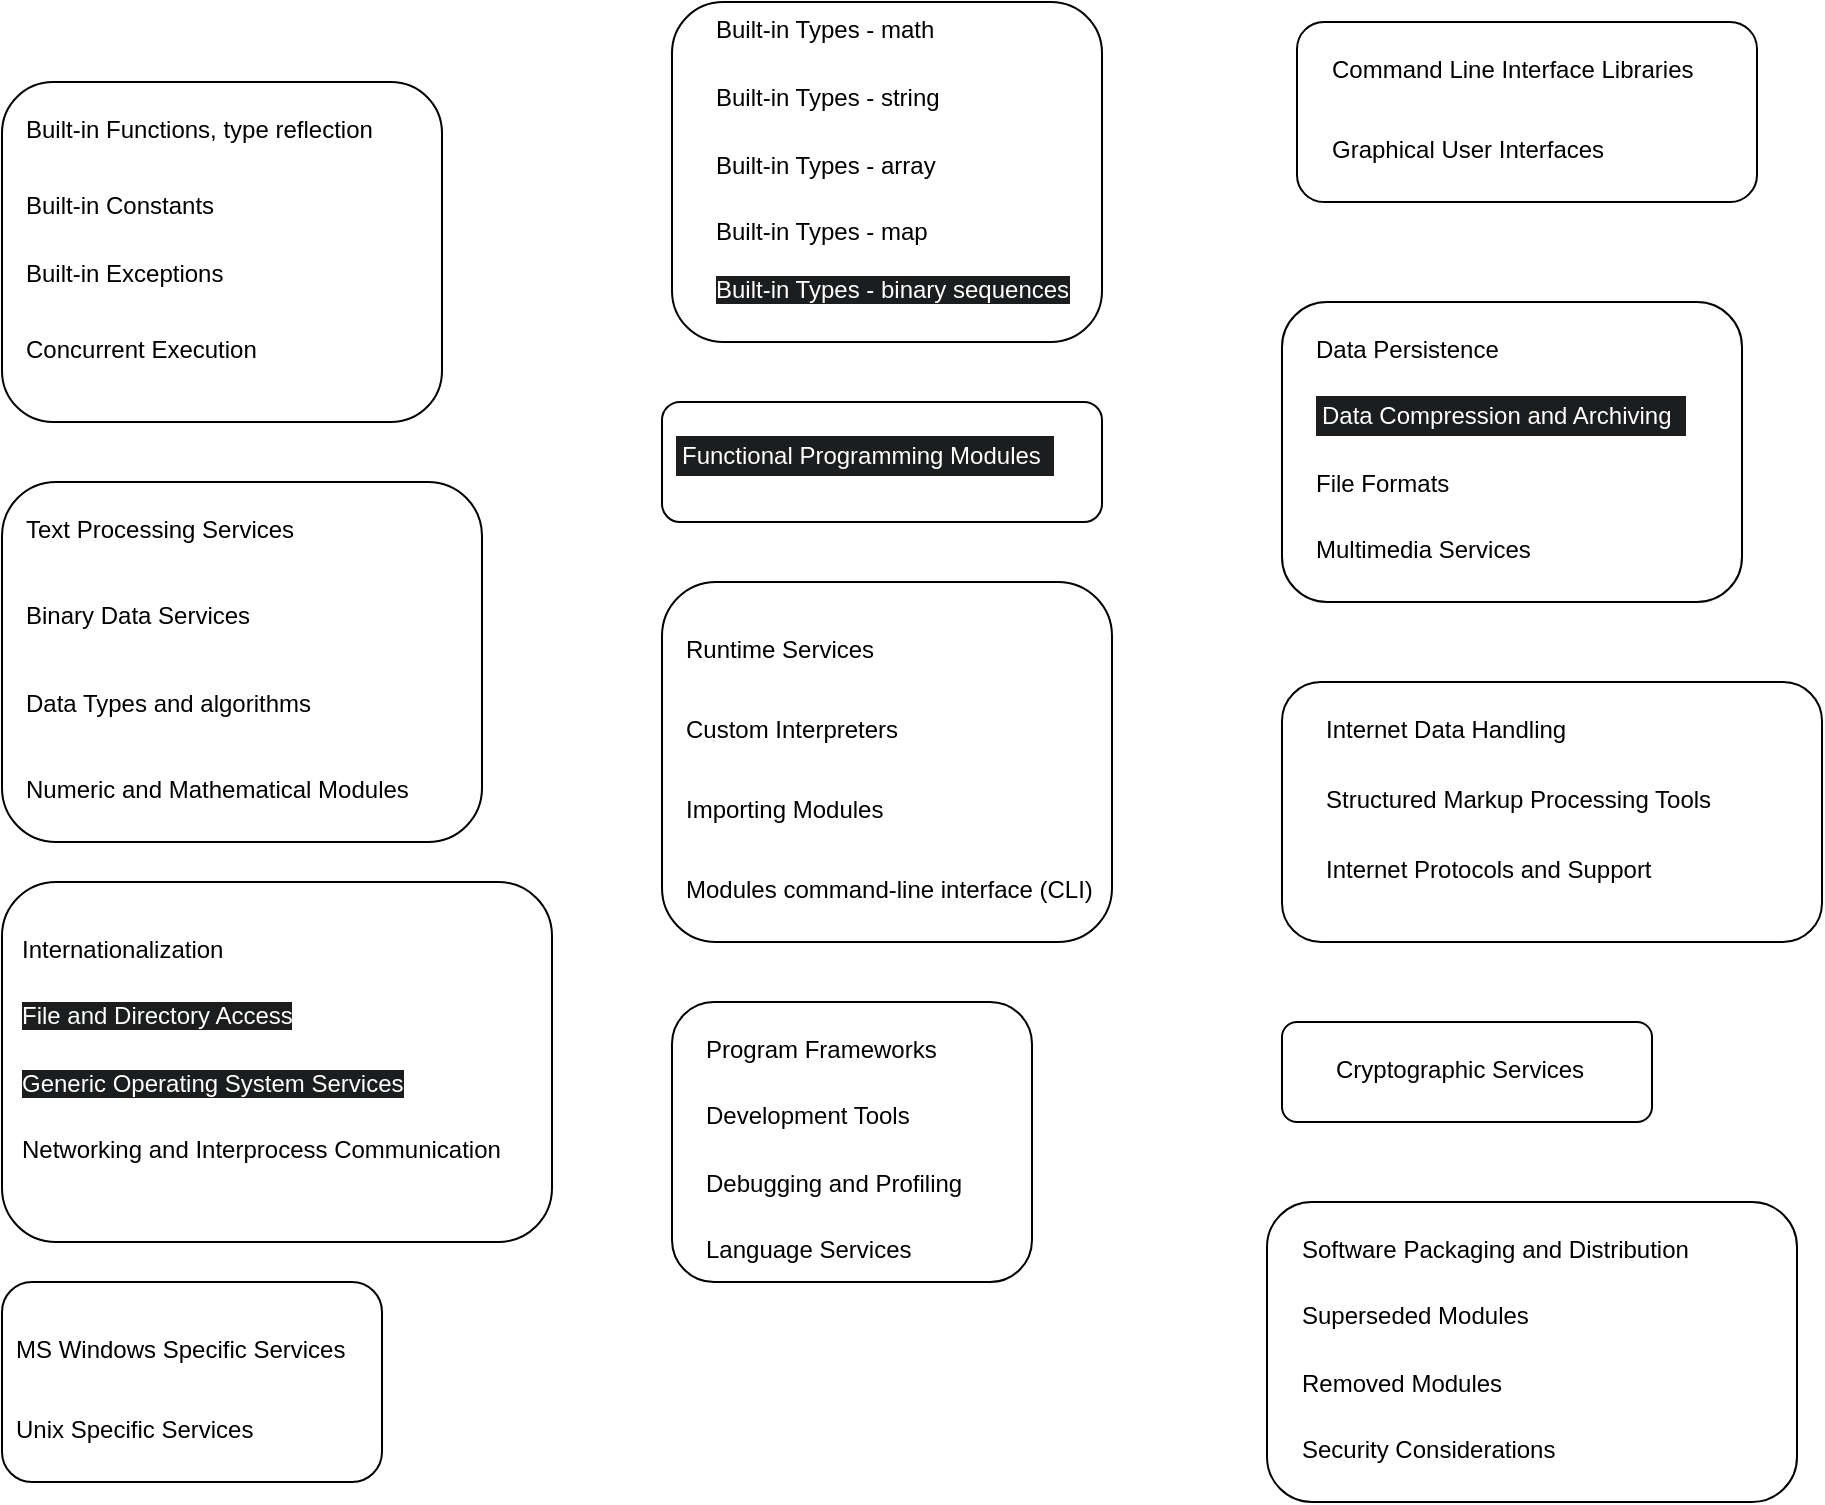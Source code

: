 <mxfile version="26.2.2">
  <diagram name="Page-1" id="Q-Jz2LdGf_XSwzk5DKA-">
    <mxGraphModel dx="1051" dy="1696" grid="1" gridSize="10" guides="1" tooltips="1" connect="1" arrows="1" fold="1" page="1" pageScale="1" pageWidth="850" pageHeight="1100" math="0" shadow="0">
      <root>
        <mxCell id="0" />
        <mxCell id="1" parent="0" />
        <mxCell id="jLitlZsBFSlxYPEOtN3C-50" value="" style="group" vertex="1" connectable="0" parent="1">
          <mxGeometry x="390" y="120" width="220" height="170" as="geometry" />
        </mxCell>
        <mxCell id="jLitlZsBFSlxYPEOtN3C-6" value="Built-in Functions, type reflection" style="text;whiteSpace=wrap;html=1;" vertex="1" parent="jLitlZsBFSlxYPEOtN3C-50">
          <mxGeometry x="10" y="10" width="200" height="30" as="geometry" />
        </mxCell>
        <mxCell id="jLitlZsBFSlxYPEOtN3C-7" value="Built-in Constants" style="text;whiteSpace=wrap;html=1;" vertex="1" parent="jLitlZsBFSlxYPEOtN3C-50">
          <mxGeometry x="10" y="48" width="120" height="30" as="geometry" />
        </mxCell>
        <mxCell id="jLitlZsBFSlxYPEOtN3C-13" value="Built-in Exceptions" style="text;whiteSpace=wrap;html=1;" vertex="1" parent="jLitlZsBFSlxYPEOtN3C-50">
          <mxGeometry x="10" y="82" width="130" height="40" as="geometry" />
        </mxCell>
        <mxCell id="jLitlZsBFSlxYPEOtN3C-26" value="Concurrent Execution" style="text;whiteSpace=wrap;html=1;" vertex="1" parent="jLitlZsBFSlxYPEOtN3C-50">
          <mxGeometry x="10" y="120" width="150" height="40" as="geometry" />
        </mxCell>
        <mxCell id="jLitlZsBFSlxYPEOtN3C-49" value="" style="rounded=1;whiteSpace=wrap;html=1;fillColor=none;" vertex="1" parent="jLitlZsBFSlxYPEOtN3C-50">
          <mxGeometry width="220" height="170" as="geometry" />
        </mxCell>
        <mxCell id="jLitlZsBFSlxYPEOtN3C-53" value="" style="group" vertex="1" connectable="0" parent="1">
          <mxGeometry x="390" y="320" width="240" height="180" as="geometry" />
        </mxCell>
        <mxCell id="jLitlZsBFSlxYPEOtN3C-14" value="Text Processing Services" style="text;whiteSpace=wrap;html=1;" vertex="1" parent="jLitlZsBFSlxYPEOtN3C-53">
          <mxGeometry x="10" y="10" width="170" height="40" as="geometry" />
        </mxCell>
        <mxCell id="jLitlZsBFSlxYPEOtN3C-15" value="Binary Data Services" style="text;whiteSpace=wrap;html=1;" vertex="1" parent="jLitlZsBFSlxYPEOtN3C-53">
          <mxGeometry x="10" y="53" width="150" height="40" as="geometry" />
        </mxCell>
        <mxCell id="jLitlZsBFSlxYPEOtN3C-16" value="Data Types and algorithms" style="text;whiteSpace=wrap;html=1;" vertex="1" parent="jLitlZsBFSlxYPEOtN3C-53">
          <mxGeometry x="10" y="97" width="180" height="40" as="geometry" />
        </mxCell>
        <mxCell id="jLitlZsBFSlxYPEOtN3C-17" value="Numeric and Mathematical Modules" style="text;whiteSpace=wrap;html=1;" vertex="1" parent="jLitlZsBFSlxYPEOtN3C-53">
          <mxGeometry x="10" y="140" width="230" height="40" as="geometry" />
        </mxCell>
        <mxCell id="jLitlZsBFSlxYPEOtN3C-52" value="" style="rounded=1;whiteSpace=wrap;html=1;fillColor=none;" vertex="1" parent="jLitlZsBFSlxYPEOtN3C-53">
          <mxGeometry width="240" height="180" as="geometry" />
        </mxCell>
        <mxCell id="jLitlZsBFSlxYPEOtN3C-58" value="" style="group" vertex="1" connectable="0" parent="1">
          <mxGeometry x="390" y="520" width="275" height="180" as="geometry" />
        </mxCell>
        <mxCell id="jLitlZsBFSlxYPEOtN3C-27" value="Networking and Interprocess Communication" style="text;whiteSpace=wrap;html=1;" vertex="1" parent="jLitlZsBFSlxYPEOtN3C-58">
          <mxGeometry x="7.5" y="120" width="255" height="40" as="geometry" />
        </mxCell>
        <mxCell id="jLitlZsBFSlxYPEOtN3C-32" value="Internationalization" style="text;whiteSpace=wrap;html=1;" vertex="1" parent="jLitlZsBFSlxYPEOtN3C-58">
          <mxGeometry x="7.5" y="20" width="140" height="40" as="geometry" />
        </mxCell>
        <mxCell id="jLitlZsBFSlxYPEOtN3C-54" value="" style="rounded=1;whiteSpace=wrap;html=1;fillColor=none;" vertex="1" parent="jLitlZsBFSlxYPEOtN3C-58">
          <mxGeometry width="275" height="180" as="geometry" />
        </mxCell>
        <mxCell id="jLitlZsBFSlxYPEOtN3C-55" value="&lt;span style=&quot;color: rgb(255, 255, 255); font-family: Helvetica; font-size: 12px; font-style: normal; font-variant-ligatures: normal; font-variant-caps: normal; font-weight: 400; letter-spacing: normal; orphans: 2; text-align: left; text-indent: 0px; text-transform: none; widows: 2; word-spacing: 0px; -webkit-text-stroke-width: 0px; white-space: normal; background-color: rgb(27, 29, 30); text-decoration-thickness: initial; text-decoration-style: initial; text-decoration-color: initial; display: inline !important; float: none;&quot;&gt;File and Directory Access&lt;/span&gt;" style="text;whiteSpace=wrap;html=1;" vertex="1" parent="jLitlZsBFSlxYPEOtN3C-58">
          <mxGeometry x="7.5" y="53" width="170" height="40" as="geometry" />
        </mxCell>
        <mxCell id="jLitlZsBFSlxYPEOtN3C-56" value="&lt;span style=&quot;color: rgb(255, 255, 255); font-family: Helvetica; font-size: 12px; font-style: normal; font-variant-ligatures: normal; font-variant-caps: normal; font-weight: 400; letter-spacing: normal; orphans: 2; text-align: left; text-indent: 0px; text-transform: none; widows: 2; word-spacing: 0px; -webkit-text-stroke-width: 0px; white-space: normal; background-color: rgb(27, 29, 30); text-decoration-thickness: initial; text-decoration-style: initial; text-decoration-color: initial; display: inline !important; float: none;&quot;&gt;Generic Operating System Services&lt;/span&gt;" style="text;whiteSpace=wrap;html=1;" vertex="1" parent="jLitlZsBFSlxYPEOtN3C-58">
          <mxGeometry x="7.5" y="87" width="230" height="40" as="geometry" />
        </mxCell>
        <mxCell id="jLitlZsBFSlxYPEOtN3C-63" value="" style="group" vertex="1" connectable="0" parent="1">
          <mxGeometry x="725" y="80" width="215" height="170" as="geometry" />
        </mxCell>
        <mxCell id="jLitlZsBFSlxYPEOtN3C-62" value="" style="rounded=1;whiteSpace=wrap;html=1;fillColor=none;flipV=1;" vertex="1" parent="jLitlZsBFSlxYPEOtN3C-63">
          <mxGeometry width="215" height="170" as="geometry" />
        </mxCell>
        <mxCell id="jLitlZsBFSlxYPEOtN3C-8" value="Built-in Types - math" style="text;whiteSpace=wrap;html=1;flipV=1;" vertex="1" parent="jLitlZsBFSlxYPEOtN3C-63">
          <mxGeometry x="20" width="130" height="30" as="geometry" />
        </mxCell>
        <mxCell id="jLitlZsBFSlxYPEOtN3C-9" value="Built-in Types - string" style="text;whiteSpace=wrap;html=1;flipV=1;" vertex="1" parent="jLitlZsBFSlxYPEOtN3C-63">
          <mxGeometry x="20" y="34" width="140" height="30" as="geometry" />
        </mxCell>
        <mxCell id="jLitlZsBFSlxYPEOtN3C-10" value="Built-in Types - array" style="text;whiteSpace=wrap;html=1;flipV=1;" vertex="1" parent="jLitlZsBFSlxYPEOtN3C-63">
          <mxGeometry x="20" y="68" width="130" height="30" as="geometry" />
        </mxCell>
        <mxCell id="jLitlZsBFSlxYPEOtN3C-11" value="Built-in Types - map" style="text;whiteSpace=wrap;html=1;flipV=1;" vertex="1" parent="jLitlZsBFSlxYPEOtN3C-63">
          <mxGeometry x="20" y="101" width="130" height="30" as="geometry" />
        </mxCell>
        <mxCell id="jLitlZsBFSlxYPEOtN3C-59" value="&lt;span style=&quot;color: rgb(255, 255, 255); font-family: Helvetica; font-size: 12px; font-style: normal; font-variant-ligatures: normal; font-variant-caps: normal; font-weight: 400; letter-spacing: normal; orphans: 2; text-align: left; text-indent: 0px; text-transform: none; widows: 2; word-spacing: 0px; -webkit-text-stroke-width: 0px; white-space: normal; background-color: rgb(27, 29, 30); text-decoration-thickness: initial; text-decoration-style: initial; text-decoration-color: initial; display: inline !important; float: none;&quot;&gt;Built-in Types - binary sequences&lt;/span&gt;" style="text;whiteSpace=wrap;html=1;flipV=1;" vertex="1" parent="jLitlZsBFSlxYPEOtN3C-63">
          <mxGeometry x="20" y="130" width="185" height="40" as="geometry" />
        </mxCell>
        <mxCell id="jLitlZsBFSlxYPEOtN3C-72" value="" style="group" vertex="1" connectable="0" parent="1">
          <mxGeometry x="1030" y="230" width="230" height="150" as="geometry" />
        </mxCell>
        <mxCell id="jLitlZsBFSlxYPEOtN3C-70" value="" style="rounded=1;whiteSpace=wrap;html=1;fillColor=none;" vertex="1" parent="jLitlZsBFSlxYPEOtN3C-72">
          <mxGeometry width="230" height="150" as="geometry" />
        </mxCell>
        <mxCell id="jLitlZsBFSlxYPEOtN3C-20" value="Data Persistence" style="text;whiteSpace=wrap;html=1;" vertex="1" parent="jLitlZsBFSlxYPEOtN3C-72">
          <mxGeometry x="15" y="10" width="130" height="40" as="geometry" />
        </mxCell>
        <mxCell id="jLitlZsBFSlxYPEOtN3C-22" value="File Formats" style="text;whiteSpace=wrap;html=1;" vertex="1" parent="jLitlZsBFSlxYPEOtN3C-72">
          <mxGeometry x="15" y="77" width="100" height="40" as="geometry" />
        </mxCell>
        <mxCell id="jLitlZsBFSlxYPEOtN3C-31" value="Multimedia Services" style="text;whiteSpace=wrap;html=1;" vertex="1" parent="jLitlZsBFSlxYPEOtN3C-72">
          <mxGeometry x="15" y="110" width="140" height="40" as="geometry" />
        </mxCell>
        <mxCell id="jLitlZsBFSlxYPEOtN3C-71" value="&lt;table style=&quot;forced-color-adjust: none; box-shadow: none !important; color: rgb(255, 255, 255); font-family: Helvetica; font-size: 12px; font-style: normal; font-variant-ligatures: normal; font-variant-caps: normal; font-weight: 400; letter-spacing: normal; orphans: 2; text-align: left; text-transform: none; widows: 2; word-spacing: 0px; -webkit-text-stroke-width: 0px; white-space: normal; background-color: rgb(27, 29, 30); text-decoration-thickness: initial; text-decoration-style: initial; text-decoration-color: initial;&quot;&gt;&lt;tbody style=&quot;forced-color-adjust: none; box-shadow: none !important;&quot;&gt;&lt;tr style=&quot;forced-color-adjust: none; box-shadow: none !important;&quot;&gt;&lt;td style=&quot;forced-color-adjust: none; box-shadow: none !important; text-align: left;&quot;&gt;Data Compression and Archiving&lt;/td&gt;&lt;td style=&quot;forced-color-adjust: none; box-shadow: none !important; text-align: left;&quot;&gt;&lt;/td&gt;&lt;/tr&gt;&lt;/tbody&gt;&lt;/table&gt;&lt;br class=&quot;Apple-interchange-newline&quot;&gt;" style="text;whiteSpace=wrap;html=1;" vertex="1" parent="jLitlZsBFSlxYPEOtN3C-72">
          <mxGeometry x="15" y="40" width="210" height="50" as="geometry" />
        </mxCell>
        <mxCell id="jLitlZsBFSlxYPEOtN3C-73" value="" style="group" vertex="1" connectable="0" parent="1">
          <mxGeometry x="1050" y="430" width="250" height="120" as="geometry" />
        </mxCell>
        <mxCell id="jLitlZsBFSlxYPEOtN3C-74" value="" style="rounded=1;whiteSpace=wrap;html=1;fillColor=none;" vertex="1" parent="jLitlZsBFSlxYPEOtN3C-73">
          <mxGeometry x="-20" y="-10" width="270" height="130" as="geometry" />
        </mxCell>
        <mxCell id="jLitlZsBFSlxYPEOtN3C-28" value="Internet Data Handling" style="text;whiteSpace=wrap;html=1;" vertex="1" parent="jLitlZsBFSlxYPEOtN3C-73">
          <mxGeometry width="160" height="40" as="geometry" />
        </mxCell>
        <mxCell id="jLitlZsBFSlxYPEOtN3C-29" value="Structured Markup Processing Tools" style="text;whiteSpace=wrap;html=1;" vertex="1" parent="jLitlZsBFSlxYPEOtN3C-73">
          <mxGeometry y="35" width="230" height="40" as="geometry" />
        </mxCell>
        <mxCell id="jLitlZsBFSlxYPEOtN3C-30" value="Internet Protocols and Support" style="text;whiteSpace=wrap;html=1;" vertex="1" parent="jLitlZsBFSlxYPEOtN3C-73">
          <mxGeometry y="70" width="200" height="40" as="geometry" />
        </mxCell>
        <mxCell id="jLitlZsBFSlxYPEOtN3C-79" value="" style="group" vertex="1" connectable="0" parent="1">
          <mxGeometry x="720" y="370" width="250" height="180" as="geometry" />
        </mxCell>
        <mxCell id="jLitlZsBFSlxYPEOtN3C-78" value="" style="rounded=1;whiteSpace=wrap;html=1;fillColor=none;" vertex="1" parent="jLitlZsBFSlxYPEOtN3C-79">
          <mxGeometry width="225" height="180" as="geometry" />
        </mxCell>
        <mxCell id="jLitlZsBFSlxYPEOtN3C-38" value="Runtime Services" style="text;whiteSpace=wrap;html=1;" vertex="1" parent="jLitlZsBFSlxYPEOtN3C-79">
          <mxGeometry x="10" y="20" width="130" height="40" as="geometry" />
        </mxCell>
        <mxCell id="jLitlZsBFSlxYPEOtN3C-39" value="Custom Interpreters" style="text;whiteSpace=wrap;html=1;" vertex="1" parent="jLitlZsBFSlxYPEOtN3C-79">
          <mxGeometry x="10" y="60" width="140" height="40" as="geometry" />
        </mxCell>
        <mxCell id="jLitlZsBFSlxYPEOtN3C-40" value="Importing Modules" style="text;whiteSpace=wrap;html=1;" vertex="1" parent="jLitlZsBFSlxYPEOtN3C-79">
          <mxGeometry x="10" y="100" width="130" height="40" as="geometry" />
        </mxCell>
        <mxCell id="jLitlZsBFSlxYPEOtN3C-44" value="Modules command-line interface (CLI)" style="text;whiteSpace=wrap;html=1;" vertex="1" parent="jLitlZsBFSlxYPEOtN3C-79">
          <mxGeometry x="10" y="140" width="240" height="40" as="geometry" />
        </mxCell>
        <mxCell id="jLitlZsBFSlxYPEOtN3C-81" value="" style="group" vertex="1" connectable="0" parent="1">
          <mxGeometry x="725" y="580" width="185" height="150" as="geometry" />
        </mxCell>
        <mxCell id="jLitlZsBFSlxYPEOtN3C-80" value="" style="rounded=1;whiteSpace=wrap;html=1;fillColor=none;" vertex="1" parent="jLitlZsBFSlxYPEOtN3C-81">
          <mxGeometry width="180" height="140" as="geometry" />
        </mxCell>
        <mxCell id="jLitlZsBFSlxYPEOtN3C-33" value="Program Frameworks" style="text;whiteSpace=wrap;html=1;" vertex="1" parent="jLitlZsBFSlxYPEOtN3C-81">
          <mxGeometry x="15" y="10" width="150" height="40" as="geometry" />
        </mxCell>
        <mxCell id="jLitlZsBFSlxYPEOtN3C-35" value="Development Tools" style="text;whiteSpace=wrap;html=1;" vertex="1" parent="jLitlZsBFSlxYPEOtN3C-81">
          <mxGeometry x="15" y="43" width="140" height="40" as="geometry" />
        </mxCell>
        <mxCell id="jLitlZsBFSlxYPEOtN3C-36" value="Debugging and Profiling" style="text;whiteSpace=wrap;html=1;" vertex="1" parent="jLitlZsBFSlxYPEOtN3C-81">
          <mxGeometry x="15" y="77" width="170" height="40" as="geometry" />
        </mxCell>
        <mxCell id="jLitlZsBFSlxYPEOtN3C-41" value="Language Services" style="text;whiteSpace=wrap;html=1;" vertex="1" parent="jLitlZsBFSlxYPEOtN3C-81">
          <mxGeometry x="15" y="110" width="140" height="40" as="geometry" />
        </mxCell>
        <mxCell id="jLitlZsBFSlxYPEOtN3C-83" value="" style="group" vertex="1" connectable="0" parent="1">
          <mxGeometry x="390" y="720" width="205" height="100" as="geometry" />
        </mxCell>
        <mxCell id="jLitlZsBFSlxYPEOtN3C-82" value="" style="rounded=1;whiteSpace=wrap;html=1;fillColor=none;" vertex="1" parent="jLitlZsBFSlxYPEOtN3C-83">
          <mxGeometry width="190" height="100" as="geometry" />
        </mxCell>
        <mxCell id="jLitlZsBFSlxYPEOtN3C-42" value="MS Windows Specific Services" style="text;whiteSpace=wrap;html=1;" vertex="1" parent="jLitlZsBFSlxYPEOtN3C-83">
          <mxGeometry x="5" y="20" width="200" height="40" as="geometry" />
        </mxCell>
        <mxCell id="jLitlZsBFSlxYPEOtN3C-43" value="Unix Specific Services" style="text;whiteSpace=wrap;html=1;" vertex="1" parent="jLitlZsBFSlxYPEOtN3C-83">
          <mxGeometry x="5" y="60" width="150" height="40" as="geometry" />
        </mxCell>
        <mxCell id="jLitlZsBFSlxYPEOtN3C-85" value="" style="group" vertex="1" connectable="0" parent="1">
          <mxGeometry x="1037.5" y="90" width="235" height="90" as="geometry" />
        </mxCell>
        <mxCell id="jLitlZsBFSlxYPEOtN3C-84" value="" style="rounded=1;whiteSpace=wrap;html=1;fillColor=none;" vertex="1" parent="jLitlZsBFSlxYPEOtN3C-85">
          <mxGeometry width="230" height="90" as="geometry" />
        </mxCell>
        <mxCell id="jLitlZsBFSlxYPEOtN3C-25" value="Command Line Interface Libraries" style="text;whiteSpace=wrap;html=1;" vertex="1" parent="jLitlZsBFSlxYPEOtN3C-85">
          <mxGeometry x="15" y="10" width="220" height="40" as="geometry" />
        </mxCell>
        <mxCell id="jLitlZsBFSlxYPEOtN3C-34" value="Graphical User Interfaces" style="text;whiteSpace=wrap;html=1;" vertex="1" parent="jLitlZsBFSlxYPEOtN3C-85">
          <mxGeometry x="15" y="50" width="170" height="40" as="geometry" />
        </mxCell>
        <mxCell id="jLitlZsBFSlxYPEOtN3C-86" value="" style="group" vertex="1" connectable="0" parent="1">
          <mxGeometry x="1022.5" y="680" width="265" height="150" as="geometry" />
        </mxCell>
        <mxCell id="jLitlZsBFSlxYPEOtN3C-76" value="" style="rounded=1;whiteSpace=wrap;html=1;fillColor=none;container=0;" vertex="1" parent="jLitlZsBFSlxYPEOtN3C-86">
          <mxGeometry width="265" height="150" as="geometry" />
        </mxCell>
        <mxCell id="jLitlZsBFSlxYPEOtN3C-37" value="Software Packaging and Distribution" style="text;whiteSpace=wrap;html=1;container=0;" vertex="1" parent="jLitlZsBFSlxYPEOtN3C-86">
          <mxGeometry x="15" y="10" width="230" height="40" as="geometry" />
        </mxCell>
        <mxCell id="jLitlZsBFSlxYPEOtN3C-45" value="Superseded Modules" style="text;whiteSpace=wrap;html=1;container=0;" vertex="1" parent="jLitlZsBFSlxYPEOtN3C-86">
          <mxGeometry x="15" y="43" width="150" height="40" as="geometry" />
        </mxCell>
        <mxCell id="jLitlZsBFSlxYPEOtN3C-46" value="Removed Modules" style="text;whiteSpace=wrap;html=1;container=0;" vertex="1" parent="jLitlZsBFSlxYPEOtN3C-86">
          <mxGeometry x="15" y="77" width="140" height="40" as="geometry" />
        </mxCell>
        <mxCell id="jLitlZsBFSlxYPEOtN3C-47" value="Security Considerations" style="text;whiteSpace=wrap;html=1;container=0;" vertex="1" parent="jLitlZsBFSlxYPEOtN3C-86">
          <mxGeometry x="15" y="110" width="160" height="40" as="geometry" />
        </mxCell>
        <mxCell id="jLitlZsBFSlxYPEOtN3C-69" value="" style="group" vertex="1" connectable="0" parent="1">
          <mxGeometry x="1030" y="590" width="185" height="50" as="geometry" />
        </mxCell>
        <mxCell id="jLitlZsBFSlxYPEOtN3C-68" value="" style="rounded=1;whiteSpace=wrap;html=1;fillColor=none;" vertex="1" parent="jLitlZsBFSlxYPEOtN3C-69">
          <mxGeometry width="185" height="50" as="geometry" />
        </mxCell>
        <mxCell id="jLitlZsBFSlxYPEOtN3C-23" value="Cryptographic Services" style="text;whiteSpace=wrap;html=1;" vertex="1" parent="jLitlZsBFSlxYPEOtN3C-69">
          <mxGeometry x="25" y="10" width="150" height="30" as="geometry" />
        </mxCell>
        <mxCell id="jLitlZsBFSlxYPEOtN3C-90" value="" style="group" vertex="1" connectable="0" parent="1">
          <mxGeometry x="720" y="280" width="220" height="60" as="geometry" />
        </mxCell>
        <mxCell id="jLitlZsBFSlxYPEOtN3C-65" value="" style="rounded=1;whiteSpace=wrap;html=1;fillColor=none;container=0;" vertex="1" parent="jLitlZsBFSlxYPEOtN3C-90">
          <mxGeometry width="220" height="60" as="geometry" />
        </mxCell>
        <mxCell id="jLitlZsBFSlxYPEOtN3C-64" value="&lt;table style=&quot;forced-color-adjust: none; box-shadow: none !important; color: rgb(255, 255, 255); font-family: Helvetica; font-size: 12px; font-style: normal; font-variant-ligatures: normal; font-variant-caps: normal; font-weight: 400; letter-spacing: normal; orphans: 2; text-align: left; text-transform: none; widows: 2; word-spacing: 0px; -webkit-text-stroke-width: 0px; white-space: normal; background-color: rgb(27, 29, 30); text-decoration-thickness: initial; text-decoration-style: initial; text-decoration-color: initial;&quot;&gt;&lt;tbody style=&quot;forced-color-adjust: none; box-shadow: none !important;&quot;&gt;&lt;tr style=&quot;forced-color-adjust: none; box-shadow: none !important;&quot;&gt;&lt;td style=&quot;forced-color-adjust: none; box-shadow: none !important; text-align: left;&quot;&gt;Functional Programming Modules&lt;/td&gt;&lt;td style=&quot;forced-color-adjust: none; box-shadow: none !important; text-align: left;&quot;&gt;&lt;/td&gt;&lt;/tr&gt;&lt;/tbody&gt;&lt;/table&gt;&lt;br class=&quot;Apple-interchange-newline&quot;&gt;" style="text;whiteSpace=wrap;html=1;container=0;" vertex="1" parent="jLitlZsBFSlxYPEOtN3C-90">
          <mxGeometry x="5" y="10" width="205" height="30" as="geometry" />
        </mxCell>
      </root>
    </mxGraphModel>
  </diagram>
</mxfile>
